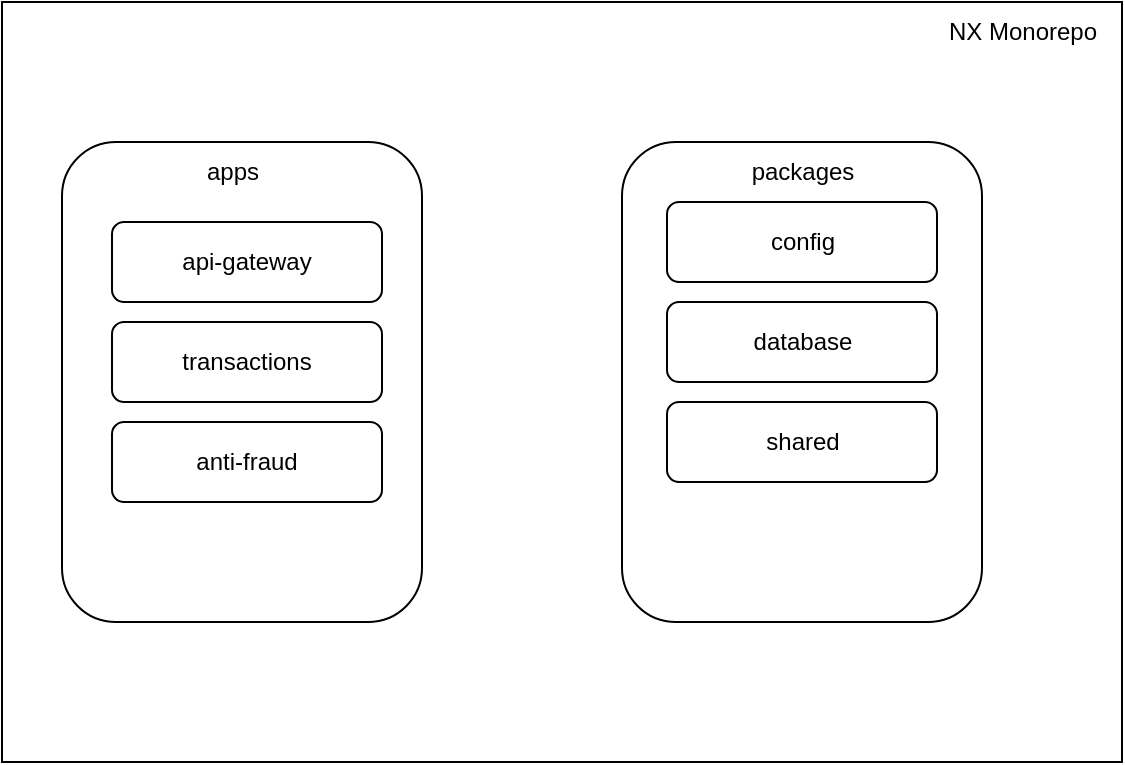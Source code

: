 <mxfile version="24.4.13" type="device">
  <diagram name="Page-1" id="iyDQWM6fSrRv6G1RTW3Y">
    <mxGraphModel dx="962" dy="530" grid="1" gridSize="10" guides="1" tooltips="1" connect="1" arrows="1" fold="1" page="1" pageScale="1" pageWidth="850" pageHeight="1100" math="0" shadow="0">
      <root>
        <mxCell id="0" />
        <mxCell id="1" parent="0" />
        <mxCell id="oCF-AY2tPDeBj5sLnERt-1" value="" style="rounded=0;whiteSpace=wrap;html=1;" vertex="1" parent="1">
          <mxGeometry x="160" y="240" width="560" height="380" as="geometry" />
        </mxCell>
        <mxCell id="oCF-AY2tPDeBj5sLnERt-2" value="NX Monorepo" style="text;html=1;align=center;verticalAlign=middle;resizable=0;points=[];autosize=1;strokeColor=none;fillColor=none;" vertex="1" parent="1">
          <mxGeometry x="620" y="240" width="100" height="30" as="geometry" />
        </mxCell>
        <mxCell id="oCF-AY2tPDeBj5sLnERt-4" value="" style="rounded=1;whiteSpace=wrap;html=1;" vertex="1" parent="1">
          <mxGeometry x="190" y="310" width="180" height="240" as="geometry" />
        </mxCell>
        <mxCell id="oCF-AY2tPDeBj5sLnERt-5" value="" style="rounded=1;whiteSpace=wrap;html=1;" vertex="1" parent="1">
          <mxGeometry x="470" y="310" width="180" height="240" as="geometry" />
        </mxCell>
        <mxCell id="oCF-AY2tPDeBj5sLnERt-6" value="api-gateway" style="rounded=1;whiteSpace=wrap;html=1;" vertex="1" parent="1">
          <mxGeometry x="215" y="350" width="135" height="40" as="geometry" />
        </mxCell>
        <mxCell id="oCF-AY2tPDeBj5sLnERt-7" value="apps" style="text;html=1;align=center;verticalAlign=middle;resizable=0;points=[];autosize=1;strokeColor=none;fillColor=none;" vertex="1" parent="1">
          <mxGeometry x="250" y="310" width="50" height="30" as="geometry" />
        </mxCell>
        <mxCell id="oCF-AY2tPDeBj5sLnERt-8" value="transactions" style="rounded=1;whiteSpace=wrap;html=1;" vertex="1" parent="1">
          <mxGeometry x="215" y="400" width="135" height="40" as="geometry" />
        </mxCell>
        <mxCell id="oCF-AY2tPDeBj5sLnERt-9" value="anti-fraud" style="rounded=1;whiteSpace=wrap;html=1;" vertex="1" parent="1">
          <mxGeometry x="215" y="450" width="135" height="40" as="geometry" />
        </mxCell>
        <mxCell id="oCF-AY2tPDeBj5sLnERt-10" value="packages" style="text;html=1;align=center;verticalAlign=middle;resizable=0;points=[];autosize=1;strokeColor=none;fillColor=none;" vertex="1" parent="1">
          <mxGeometry x="525" y="310" width="70" height="30" as="geometry" />
        </mxCell>
        <mxCell id="oCF-AY2tPDeBj5sLnERt-11" value="config" style="rounded=1;whiteSpace=wrap;html=1;" vertex="1" parent="1">
          <mxGeometry x="492.5" y="340" width="135" height="40" as="geometry" />
        </mxCell>
        <mxCell id="oCF-AY2tPDeBj5sLnERt-12" value="shared" style="rounded=1;whiteSpace=wrap;html=1;" vertex="1" parent="1">
          <mxGeometry x="492.5" y="440" width="135" height="40" as="geometry" />
        </mxCell>
        <mxCell id="oCF-AY2tPDeBj5sLnERt-13" value="database" style="rounded=1;whiteSpace=wrap;html=1;" vertex="1" parent="1">
          <mxGeometry x="492.5" y="390" width="135" height="40" as="geometry" />
        </mxCell>
      </root>
    </mxGraphModel>
  </diagram>
</mxfile>
